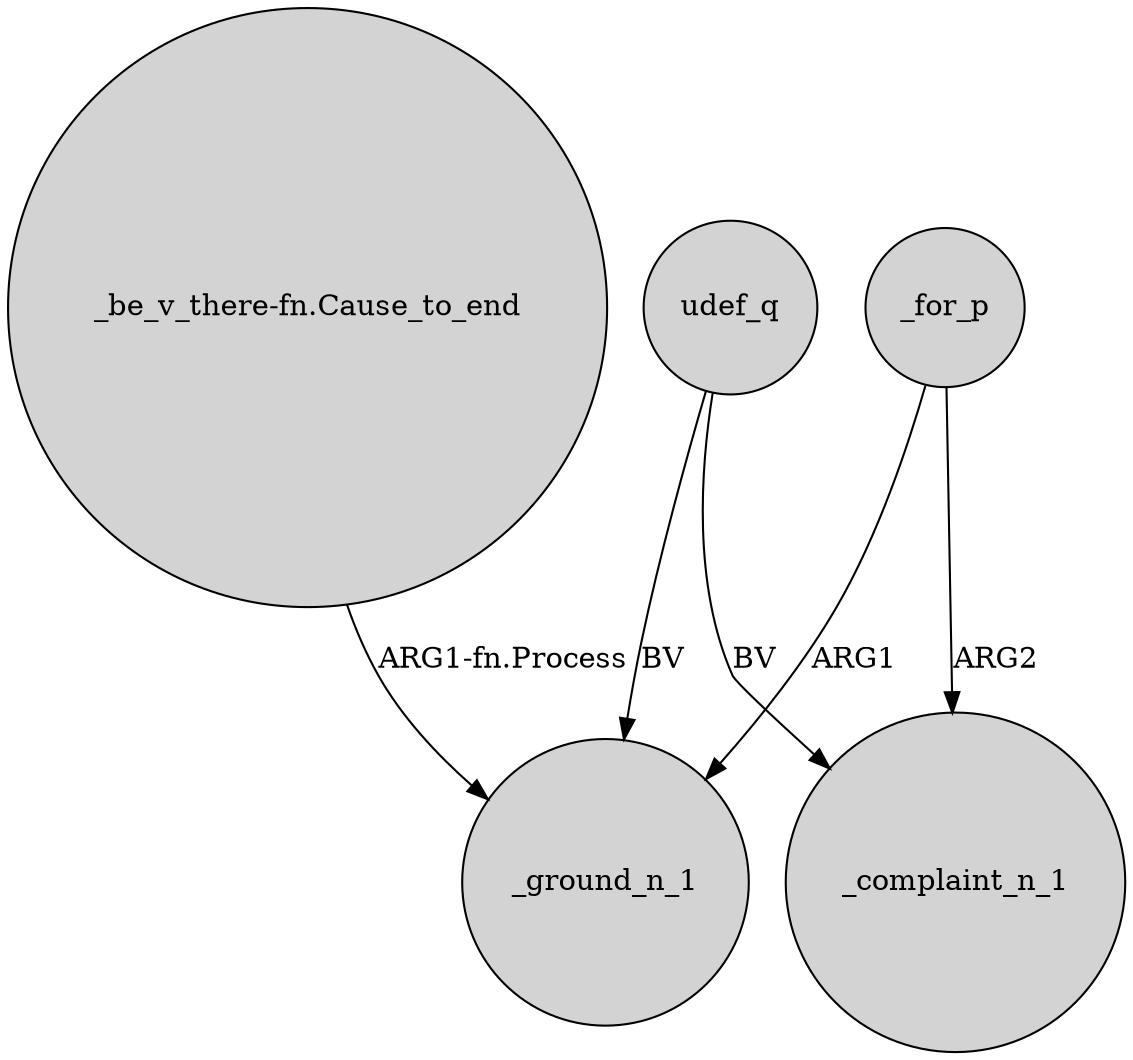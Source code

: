 digraph {
	node [shape=circle style=filled]
	"_be_v_there-fn.Cause_to_end" -> _ground_n_1 [label="ARG1-fn.Process"]
	_for_p -> _complaint_n_1 [label=ARG2]
	udef_q -> _ground_n_1 [label=BV]
	udef_q -> _complaint_n_1 [label=BV]
	_for_p -> _ground_n_1 [label=ARG1]
}
